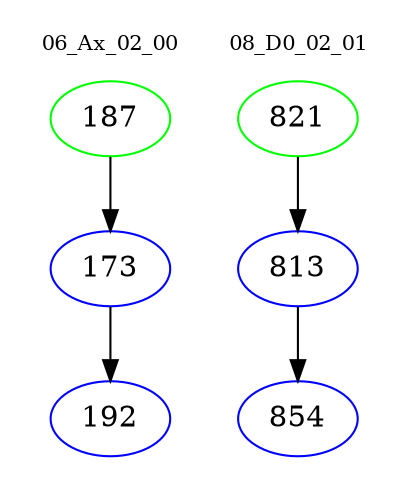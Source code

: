 digraph{
subgraph cluster_0 {
color = white
label = "06_Ax_02_00";
fontsize=10;
T0_187 [label="187", color="green"]
T0_187 -> T0_173 [color="black"]
T0_173 [label="173", color="blue"]
T0_173 -> T0_192 [color="black"]
T0_192 [label="192", color="blue"]
}
subgraph cluster_1 {
color = white
label = "08_D0_02_01";
fontsize=10;
T1_821 [label="821", color="green"]
T1_821 -> T1_813 [color="black"]
T1_813 [label="813", color="blue"]
T1_813 -> T1_854 [color="black"]
T1_854 [label="854", color="blue"]
}
}
